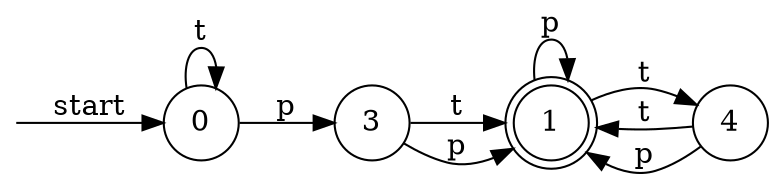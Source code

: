digraph dfa {
    rankdir = LR;
    node [shape = circle];
    __start [style = invis, shape = point];
    __start -> "0" [ label = "start" ];
    node [shape = doublecircle]; "1"
    node [shape = circle];
    "0" -> "0" [ label = "t" ];
    "0" -> "3" [ label = "p" ];
    "1" -> "4" [ label = "t" ];
    "1" -> "1" [ label = "p" ];
    "3" -> "1" [ label = "t" ];
    "3" -> "1" [ label = "p" ];
    "4" -> "1" [ label = "t" ];
    "4" -> "1" [ label = "p" ];
}
